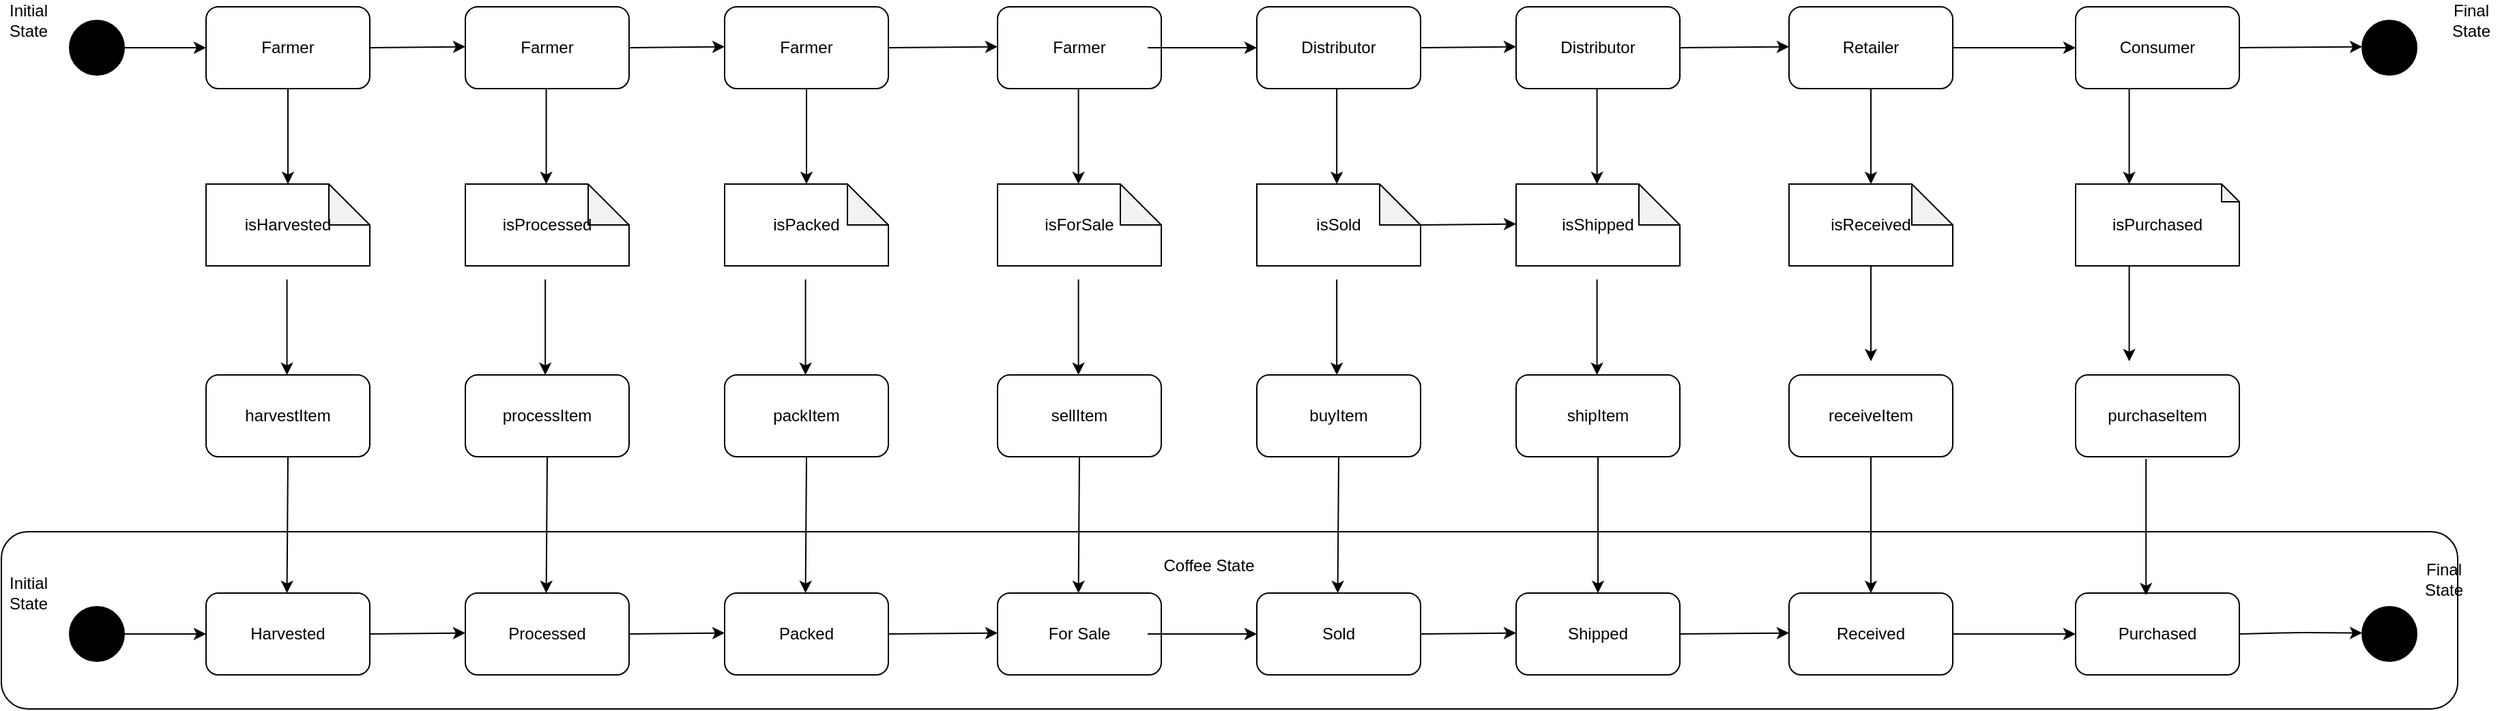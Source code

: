 <mxfile version="14.8.0" type="device"><diagram id="prtHgNgQTEPvFCAcTncT" name="Page-1"><mxGraphModel dx="2177" dy="641" grid="1" gridSize="10" guides="1" tooltips="1" connect="1" arrows="1" fold="1" page="1" pageScale="1" pageWidth="827" pageHeight="1169" math="0" shadow="0"><root><mxCell id="0"/><mxCell id="1" parent="0"/><mxCell id="mVaHT5BD9v0NEu1_duh8-1" value="Farmer" style="rounded=1;whiteSpace=wrap;html=1;" vertex="1" parent="1"><mxGeometry x="90" y="70" width="120" height="60" as="geometry"/></mxCell><mxCell id="mVaHT5BD9v0NEu1_duh8-3" value="Farmer" style="rounded=1;whiteSpace=wrap;html=1;" vertex="1" parent="1"><mxGeometry x="280" y="70" width="120" height="60" as="geometry"/></mxCell><mxCell id="mVaHT5BD9v0NEu1_duh8-4" value="Farmer" style="rounded=1;whiteSpace=wrap;html=1;" vertex="1" parent="1"><mxGeometry x="470" y="70" width="120" height="60" as="geometry"/></mxCell><mxCell id="mVaHT5BD9v0NEu1_duh8-5" value="Farmer" style="rounded=1;whiteSpace=wrap;html=1;" vertex="1" parent="1"><mxGeometry x="670" y="70" width="120" height="60" as="geometry"/></mxCell><mxCell id="mVaHT5BD9v0NEu1_duh8-6" value="Consumer" style="rounded=1;whiteSpace=wrap;html=1;" vertex="1" parent="1"><mxGeometry x="1460" y="70" width="120" height="60" as="geometry"/></mxCell><mxCell id="mVaHT5BD9v0NEu1_duh8-7" value="Retailer" style="rounded=1;whiteSpace=wrap;html=1;" vertex="1" parent="1"><mxGeometry x="1250" y="70" width="120" height="60" as="geometry"/></mxCell><mxCell id="mVaHT5BD9v0NEu1_duh8-8" value="Distributor" style="rounded=1;whiteSpace=wrap;html=1;" vertex="1" parent="1"><mxGeometry x="860" y="70" width="120" height="60" as="geometry"/></mxCell><mxCell id="mVaHT5BD9v0NEu1_duh8-9" value="Distributor" style="rounded=1;whiteSpace=wrap;html=1;" vertex="1" parent="1"><mxGeometry x="1050" y="70" width="120" height="60" as="geometry"/></mxCell><mxCell id="mVaHT5BD9v0NEu1_duh8-11" value="" style="ellipse;whiteSpace=wrap;html=1;aspect=fixed;fillColor=#000000;" vertex="1" parent="1"><mxGeometry x="-10" y="80" width="40" height="40" as="geometry"/></mxCell><mxCell id="mVaHT5BD9v0NEu1_duh8-13" value="" style="ellipse;whiteSpace=wrap;html=1;aspect=fixed;fillColor=#000000;" vertex="1" parent="1"><mxGeometry x="1670" y="80" width="40" height="40" as="geometry"/></mxCell><mxCell id="mVaHT5BD9v0NEu1_duh8-18" value="" style="endArrow=classic;html=1;exitX=1;exitY=0.5;exitDx=0;exitDy=0;entryX=0;entryY=0.5;entryDx=0;entryDy=0;" edge="1" parent="1" source="mVaHT5BD9v0NEu1_duh8-11" target="mVaHT5BD9v0NEu1_duh8-1"><mxGeometry width="50" height="50" relative="1" as="geometry"><mxPoint x="440" y="280" as="sourcePoint"/><mxPoint x="490" y="230" as="targetPoint"/></mxGeometry></mxCell><mxCell id="mVaHT5BD9v0NEu1_duh8-19" value="" style="endArrow=classic;html=1;exitX=1;exitY=0.5;exitDx=0;exitDy=0;entryX=0;entryY=0.5;entryDx=0;entryDy=0;" edge="1" parent="1" source="mVaHT5BD9v0NEu1_duh8-1"><mxGeometry width="50" height="50" relative="1" as="geometry"><mxPoint x="220.0" y="99.29" as="sourcePoint"/><mxPoint x="280" y="99.29" as="targetPoint"/></mxGeometry></mxCell><mxCell id="mVaHT5BD9v0NEu1_duh8-21" value="" style="endArrow=classic;html=1;exitX=1;exitY=0.5;exitDx=0;exitDy=0;entryX=0;entryY=0.5;entryDx=0;entryDy=0;" edge="1" parent="1"><mxGeometry width="50" height="50" relative="1" as="geometry"><mxPoint x="400" y="100" as="sourcePoint"/><mxPoint x="470" y="99.29" as="targetPoint"/></mxGeometry></mxCell><mxCell id="mVaHT5BD9v0NEu1_duh8-22" value="" style="endArrow=classic;html=1;exitX=1;exitY=0.5;exitDx=0;exitDy=0;entryX=0;entryY=0.5;entryDx=0;entryDy=0;" edge="1" parent="1" source="mVaHT5BD9v0NEu1_duh8-4"><mxGeometry width="50" height="50" relative="1" as="geometry"><mxPoint x="600" y="100" as="sourcePoint"/><mxPoint x="670" y="99.29" as="targetPoint"/></mxGeometry></mxCell><mxCell id="mVaHT5BD9v0NEu1_duh8-23" value="" style="endArrow=classic;html=1;exitX=1;exitY=0.5;exitDx=0;exitDy=0;entryX=0;entryY=0.5;entryDx=0;entryDy=0;" edge="1" parent="1" target="mVaHT5BD9v0NEu1_duh8-8"><mxGeometry width="50" height="50" relative="1" as="geometry"><mxPoint x="780" y="100" as="sourcePoint"/><mxPoint x="850" y="99.29" as="targetPoint"/></mxGeometry></mxCell><mxCell id="mVaHT5BD9v0NEu1_duh8-24" value="" style="endArrow=classic;html=1;exitX=1;exitY=0.5;exitDx=0;exitDy=0;entryX=0;entryY=0.5;entryDx=0;entryDy=0;" edge="1" parent="1"><mxGeometry width="50" height="50" relative="1" as="geometry"><mxPoint x="980" y="100" as="sourcePoint"/><mxPoint x="1050" y="99.29" as="targetPoint"/></mxGeometry></mxCell><mxCell id="mVaHT5BD9v0NEu1_duh8-26" value="" style="endArrow=classic;html=1;exitX=1;exitY=0.5;exitDx=0;exitDy=0;entryX=0;entryY=0.5;entryDx=0;entryDy=0;" edge="1" parent="1" source="mVaHT5BD9v0NEu1_duh8-9"><mxGeometry width="50" height="50" relative="1" as="geometry"><mxPoint x="1180" y="100" as="sourcePoint"/><mxPoint x="1250" y="99.29" as="targetPoint"/></mxGeometry></mxCell><mxCell id="mVaHT5BD9v0NEu1_duh8-27" value="" style="endArrow=classic;html=1;exitX=1;exitY=0.5;exitDx=0;exitDy=0;entryX=0;entryY=0.5;entryDx=0;entryDy=0;" edge="1" parent="1" source="mVaHT5BD9v0NEu1_duh8-7" target="mVaHT5BD9v0NEu1_duh8-6"><mxGeometry width="50" height="50" relative="1" as="geometry"><mxPoint x="1380" y="100" as="sourcePoint"/><mxPoint x="1450" y="99.29" as="targetPoint"/></mxGeometry></mxCell><mxCell id="mVaHT5BD9v0NEu1_duh8-28" value="" style="endArrow=classic;html=1;exitX=1;exitY=0.5;exitDx=0;exitDy=0;entryX=0;entryY=0.5;entryDx=0;entryDy=0;" edge="1" parent="1" source="mVaHT5BD9v0NEu1_duh8-6"><mxGeometry width="50" height="50" relative="1" as="geometry"><mxPoint x="1600" y="100" as="sourcePoint"/><mxPoint x="1670" y="99.29" as="targetPoint"/></mxGeometry></mxCell><mxCell id="mVaHT5BD9v0NEu1_duh8-43" value="" style="endArrow=classic;html=1;exitX=1;exitY=0.5;exitDx=0;exitDy=0;entryX=0;entryY=0.5;entryDx=0;entryDy=0;" edge="1" parent="1"><mxGeometry width="50" height="50" relative="1" as="geometry"><mxPoint x="980.0" y="230" as="sourcePoint"/><mxPoint x="1050.0" y="229.29" as="targetPoint"/></mxGeometry></mxCell><mxCell id="mVaHT5BD9v0NEu1_duh8-46" value="harvestItem" style="rounded=1;whiteSpace=wrap;html=1;" vertex="1" parent="1"><mxGeometry x="90" y="340" width="120" height="60" as="geometry"/></mxCell><mxCell id="mVaHT5BD9v0NEu1_duh8-47" value="processItem" style="rounded=1;whiteSpace=wrap;html=1;" vertex="1" parent="1"><mxGeometry x="280" y="340" width="120" height="60" as="geometry"/></mxCell><mxCell id="mVaHT5BD9v0NEu1_duh8-48" value="packItem" style="rounded=1;whiteSpace=wrap;html=1;" vertex="1" parent="1"><mxGeometry x="470" y="340" width="120" height="60" as="geometry"/></mxCell><mxCell id="mVaHT5BD9v0NEu1_duh8-49" value="sellItem" style="rounded=1;whiteSpace=wrap;html=1;" vertex="1" parent="1"><mxGeometry x="670" y="340" width="120" height="60" as="geometry"/></mxCell><mxCell id="mVaHT5BD9v0NEu1_duh8-50" value="purchaseItem" style="rounded=1;whiteSpace=wrap;html=1;" vertex="1" parent="1"><mxGeometry x="1460" y="340" width="120" height="60" as="geometry"/></mxCell><mxCell id="mVaHT5BD9v0NEu1_duh8-51" value="receiveItem" style="rounded=1;whiteSpace=wrap;html=1;" vertex="1" parent="1"><mxGeometry x="1250" y="340" width="120" height="60" as="geometry"/></mxCell><mxCell id="mVaHT5BD9v0NEu1_duh8-52" value="buyItem" style="rounded=1;whiteSpace=wrap;html=1;" vertex="1" parent="1"><mxGeometry x="860" y="340" width="120" height="60" as="geometry"/></mxCell><mxCell id="mVaHT5BD9v0NEu1_duh8-53" value="shipItem" style="rounded=1;whiteSpace=wrap;html=1;" vertex="1" parent="1"><mxGeometry x="1050" y="340" width="120" height="60" as="geometry"/></mxCell><mxCell id="mVaHT5BD9v0NEu1_duh8-61" value="Harvested" style="rounded=1;whiteSpace=wrap;html=1;" vertex="1" parent="1"><mxGeometry x="90" y="500" width="120" height="60" as="geometry"/></mxCell><mxCell id="mVaHT5BD9v0NEu1_duh8-62" value="Processed" style="rounded=1;whiteSpace=wrap;html=1;" vertex="1" parent="1"><mxGeometry x="280" y="500" width="120" height="60" as="geometry"/></mxCell><mxCell id="mVaHT5BD9v0NEu1_duh8-63" value="Packed" style="rounded=1;whiteSpace=wrap;html=1;" vertex="1" parent="1"><mxGeometry x="470" y="500" width="120" height="60" as="geometry"/></mxCell><mxCell id="mVaHT5BD9v0NEu1_duh8-64" value="For Sale" style="rounded=1;whiteSpace=wrap;html=1;" vertex="1" parent="1"><mxGeometry x="670" y="500" width="120" height="60" as="geometry"/></mxCell><mxCell id="mVaHT5BD9v0NEu1_duh8-65" value="Purchased" style="rounded=1;whiteSpace=wrap;html=1;" vertex="1" parent="1"><mxGeometry x="1460" y="500" width="120" height="60" as="geometry"/></mxCell><mxCell id="mVaHT5BD9v0NEu1_duh8-66" value="Received" style="rounded=1;whiteSpace=wrap;html=1;" vertex="1" parent="1"><mxGeometry x="1250" y="500" width="120" height="60" as="geometry"/></mxCell><mxCell id="mVaHT5BD9v0NEu1_duh8-67" value="Sold" style="rounded=1;whiteSpace=wrap;html=1;" vertex="1" parent="1"><mxGeometry x="860" y="500" width="120" height="60" as="geometry"/></mxCell><mxCell id="mVaHT5BD9v0NEu1_duh8-68" value="Shipped" style="rounded=1;whiteSpace=wrap;html=1;" vertex="1" parent="1"><mxGeometry x="1050" y="500" width="120" height="60" as="geometry"/></mxCell><mxCell id="mVaHT5BD9v0NEu1_duh8-69" value="" style="endArrow=classic;html=1;exitX=1;exitY=0.5;exitDx=0;exitDy=0;entryX=0;entryY=0.5;entryDx=0;entryDy=0;" edge="1" parent="1" source="mVaHT5BD9v0NEu1_duh8-61"><mxGeometry width="50" height="50" relative="1" as="geometry"><mxPoint x="220.0" y="529.29" as="sourcePoint"/><mxPoint x="280" y="529.29" as="targetPoint"/></mxGeometry></mxCell><mxCell id="mVaHT5BD9v0NEu1_duh8-70" value="" style="endArrow=classic;html=1;exitX=1;exitY=0.5;exitDx=0;exitDy=0;entryX=0;entryY=0.5;entryDx=0;entryDy=0;" edge="1" parent="1"><mxGeometry width="50" height="50" relative="1" as="geometry"><mxPoint x="400" y="530" as="sourcePoint"/><mxPoint x="470" y="529.29" as="targetPoint"/></mxGeometry></mxCell><mxCell id="mVaHT5BD9v0NEu1_duh8-71" value="" style="endArrow=classic;html=1;exitX=1;exitY=0.5;exitDx=0;exitDy=0;entryX=0;entryY=0.5;entryDx=0;entryDy=0;" edge="1" parent="1" source="mVaHT5BD9v0NEu1_duh8-63"><mxGeometry width="50" height="50" relative="1" as="geometry"><mxPoint x="600" y="530" as="sourcePoint"/><mxPoint x="670" y="529.29" as="targetPoint"/></mxGeometry></mxCell><mxCell id="mVaHT5BD9v0NEu1_duh8-72" value="" style="endArrow=classic;html=1;exitX=1;exitY=0.5;exitDx=0;exitDy=0;entryX=0;entryY=0.5;entryDx=0;entryDy=0;" edge="1" parent="1" target="mVaHT5BD9v0NEu1_duh8-67"><mxGeometry width="50" height="50" relative="1" as="geometry"><mxPoint x="780.0" y="530" as="sourcePoint"/><mxPoint x="850" y="529.29" as="targetPoint"/></mxGeometry></mxCell><mxCell id="mVaHT5BD9v0NEu1_duh8-73" value="" style="endArrow=classic;html=1;exitX=1;exitY=0.5;exitDx=0;exitDy=0;entryX=0;entryY=0.5;entryDx=0;entryDy=0;" edge="1" parent="1"><mxGeometry width="50" height="50" relative="1" as="geometry"><mxPoint x="980.0" y="530" as="sourcePoint"/><mxPoint x="1050.0" y="529.29" as="targetPoint"/></mxGeometry></mxCell><mxCell id="mVaHT5BD9v0NEu1_duh8-74" value="" style="endArrow=classic;html=1;exitX=1;exitY=0.5;exitDx=0;exitDy=0;entryX=0;entryY=0.5;entryDx=0;entryDy=0;" edge="1" parent="1" source="mVaHT5BD9v0NEu1_duh8-68"><mxGeometry width="50" height="50" relative="1" as="geometry"><mxPoint x="1180" y="530" as="sourcePoint"/><mxPoint x="1250.0" y="529.29" as="targetPoint"/></mxGeometry></mxCell><mxCell id="mVaHT5BD9v0NEu1_duh8-75" value="" style="endArrow=classic;html=1;exitX=1;exitY=0.5;exitDx=0;exitDy=0;entryX=0;entryY=0.5;entryDx=0;entryDy=0;" edge="1" parent="1" source="mVaHT5BD9v0NEu1_duh8-66" target="mVaHT5BD9v0NEu1_duh8-65"><mxGeometry width="50" height="50" relative="1" as="geometry"><mxPoint x="1380" y="530" as="sourcePoint"/><mxPoint x="1450" y="529.29" as="targetPoint"/></mxGeometry></mxCell><mxCell id="mVaHT5BD9v0NEu1_duh8-76" value="isHarvested" style="shape=note;whiteSpace=wrap;html=1;backgroundOutline=1;darkOpacity=0.05;fillColor=#FFFFFF;" vertex="1" parent="1"><mxGeometry x="90" y="200" width="120" height="60" as="geometry"/></mxCell><mxCell id="mVaHT5BD9v0NEu1_duh8-77" value="isProcessed" style="shape=note;whiteSpace=wrap;html=1;backgroundOutline=1;darkOpacity=0.05;fillColor=#FFFFFF;" vertex="1" parent="1"><mxGeometry x="280" y="200" width="120" height="60" as="geometry"/></mxCell><mxCell id="mVaHT5BD9v0NEu1_duh8-78" value="isPacked" style="shape=note;whiteSpace=wrap;html=1;backgroundOutline=1;darkOpacity=0.05;fillColor=#FFFFFF;" vertex="1" parent="1"><mxGeometry x="470" y="200" width="120" height="60" as="geometry"/></mxCell><mxCell id="mVaHT5BD9v0NEu1_duh8-79" value="isForSale" style="shape=note;whiteSpace=wrap;html=1;backgroundOutline=1;darkOpacity=0.05;fillColor=#FFFFFF;" vertex="1" parent="1"><mxGeometry x="670" y="200" width="120" height="60" as="geometry"/></mxCell><mxCell id="mVaHT5BD9v0NEu1_duh8-80" value="isSold" style="shape=note;whiteSpace=wrap;html=1;backgroundOutline=1;darkOpacity=0.05;fillColor=#FFFFFF;" vertex="1" parent="1"><mxGeometry x="860" y="200" width="120" height="60" as="geometry"/></mxCell><mxCell id="mVaHT5BD9v0NEu1_duh8-81" value="isShipped" style="shape=note;whiteSpace=wrap;html=1;backgroundOutline=1;darkOpacity=0.05;fillColor=#FFFFFF;" vertex="1" parent="1"><mxGeometry x="1050" y="200" width="120" height="60" as="geometry"/></mxCell><mxCell id="mVaHT5BD9v0NEu1_duh8-82" value="isReceived" style="shape=note;whiteSpace=wrap;html=1;backgroundOutline=1;darkOpacity=0.05;fillColor=#FFFFFF;" vertex="1" parent="1"><mxGeometry x="1250" y="200" width="120" height="60" as="geometry"/></mxCell><mxCell id="mVaHT5BD9v0NEu1_duh8-83" value="isPurchased" style="shape=note;whiteSpace=wrap;html=1;backgroundOutline=1;darkOpacity=0.05;fillColor=#FFFFFF;size=13;" vertex="1" parent="1"><mxGeometry x="1460" y="200" width="120" height="60" as="geometry"/></mxCell><mxCell id="mVaHT5BD9v0NEu1_duh8-86" value="Initial State" style="text;html=1;strokeColor=none;fillColor=none;align=center;verticalAlign=middle;whiteSpace=wrap;rounded=0;" vertex="1" parent="1"><mxGeometry x="-60" y="70" width="40" height="20" as="geometry"/></mxCell><mxCell id="mVaHT5BD9v0NEu1_duh8-87" value="" style="rounded=1;whiteSpace=wrap;html=1;fillColor=none;" vertex="1" parent="1"><mxGeometry x="-60" y="455" width="1800" height="130" as="geometry"/></mxCell><mxCell id="mVaHT5BD9v0NEu1_duh8-88" value="" style="ellipse;whiteSpace=wrap;html=1;aspect=fixed;fillColor=#000000;" vertex="1" parent="1"><mxGeometry x="-10" y="510" width="40" height="40" as="geometry"/></mxCell><mxCell id="mVaHT5BD9v0NEu1_duh8-89" value="" style="endArrow=classic;html=1;exitX=1;exitY=0.5;exitDx=0;exitDy=0;entryX=0;entryY=0.5;entryDx=0;entryDy=0;" edge="1" parent="1" source="mVaHT5BD9v0NEu1_duh8-88"><mxGeometry width="50" height="50" relative="1" as="geometry"><mxPoint x="440" y="710" as="sourcePoint"/><mxPoint x="90" y="530" as="targetPoint"/></mxGeometry></mxCell><mxCell id="mVaHT5BD9v0NEu1_duh8-90" value="" style="ellipse;whiteSpace=wrap;html=1;aspect=fixed;fillColor=#000000;" vertex="1" parent="1"><mxGeometry x="1670" y="510" width="40" height="40" as="geometry"/></mxCell><mxCell id="mVaHT5BD9v0NEu1_duh8-91" value="" style="endArrow=classic;html=1;exitX=1;exitY=0.5;exitDx=0;exitDy=0;entryX=0;entryY=0.5;entryDx=0;entryDy=0;" edge="1" parent="1"><mxGeometry width="50" height="50" relative="1" as="geometry"><mxPoint x="1580.0" y="530" as="sourcePoint"/><mxPoint x="1670.0" y="529.29" as="targetPoint"/><Array as="points"><mxPoint x="1620" y="529"/></Array></mxGeometry></mxCell><mxCell id="mVaHT5BD9v0NEu1_duh8-92" value="Initial State" style="text;html=1;strokeColor=none;fillColor=none;align=center;verticalAlign=middle;whiteSpace=wrap;rounded=0;" vertex="1" parent="1"><mxGeometry x="-60" y="490" width="40" height="20" as="geometry"/></mxCell><mxCell id="mVaHT5BD9v0NEu1_duh8-93" value="Final State" style="text;html=1;strokeColor=none;fillColor=none;align=center;verticalAlign=middle;whiteSpace=wrap;rounded=0;" vertex="1" parent="1"><mxGeometry x="1730" y="70" width="40" height="20" as="geometry"/></mxCell><mxCell id="mVaHT5BD9v0NEu1_duh8-94" value="Final State" style="text;html=1;strokeColor=none;fillColor=none;align=center;verticalAlign=middle;whiteSpace=wrap;rounded=0;" vertex="1" parent="1"><mxGeometry x="1710" y="480" width="40" height="20" as="geometry"/></mxCell><mxCell id="mVaHT5BD9v0NEu1_duh8-95" value="Coffee State" style="text;html=1;strokeColor=none;fillColor=none;align=center;verticalAlign=middle;whiteSpace=wrap;rounded=0;" vertex="1" parent="1"><mxGeometry x="780" y="470" width="90" height="20" as="geometry"/></mxCell><mxCell id="mVaHT5BD9v0NEu1_duh8-97" value="" style="endArrow=classic;html=1;exitX=0.5;exitY=1;exitDx=0;exitDy=0;entryX=0.5;entryY=0;entryDx=0;entryDy=0;entryPerimeter=0;" edge="1" parent="1" source="mVaHT5BD9v0NEu1_duh8-1" target="mVaHT5BD9v0NEu1_duh8-76"><mxGeometry width="50" height="50" relative="1" as="geometry"><mxPoint x="220" y="110" as="sourcePoint"/><mxPoint x="290" y="109.29" as="targetPoint"/></mxGeometry></mxCell><mxCell id="mVaHT5BD9v0NEu1_duh8-98" value="" style="endArrow=classic;html=1;exitX=0.5;exitY=1;exitDx=0;exitDy=0;entryX=0.5;entryY=0;entryDx=0;entryDy=0;entryPerimeter=0;" edge="1" parent="1"><mxGeometry width="50" height="50" relative="1" as="geometry"><mxPoint x="339.29" y="130" as="sourcePoint"/><mxPoint x="339.29" y="200" as="targetPoint"/></mxGeometry></mxCell><mxCell id="mVaHT5BD9v0NEu1_duh8-99" value="" style="endArrow=classic;html=1;exitX=0.5;exitY=1;exitDx=0;exitDy=0;entryX=0.5;entryY=0;entryDx=0;entryDy=0;entryPerimeter=0;" edge="1" parent="1"><mxGeometry width="50" height="50" relative="1" as="geometry"><mxPoint x="530" y="130" as="sourcePoint"/><mxPoint x="530" y="200" as="targetPoint"/></mxGeometry></mxCell><mxCell id="mVaHT5BD9v0NEu1_duh8-101" value="" style="endArrow=classic;html=1;exitX=0.5;exitY=1;exitDx=0;exitDy=0;entryX=0.5;entryY=0;entryDx=0;entryDy=0;entryPerimeter=0;" edge="1" parent="1"><mxGeometry width="50" height="50" relative="1" as="geometry"><mxPoint x="729.29" y="130" as="sourcePoint"/><mxPoint x="729.29" y="200" as="targetPoint"/></mxGeometry></mxCell><mxCell id="mVaHT5BD9v0NEu1_duh8-102" value="" style="endArrow=classic;html=1;exitX=0.5;exitY=1;exitDx=0;exitDy=0;entryX=0.5;entryY=0;entryDx=0;entryDy=0;entryPerimeter=0;" edge="1" parent="1"><mxGeometry width="50" height="50" relative="1" as="geometry"><mxPoint x="918.58" y="130" as="sourcePoint"/><mxPoint x="918.58" y="200" as="targetPoint"/></mxGeometry></mxCell><mxCell id="mVaHT5BD9v0NEu1_duh8-103" value="" style="endArrow=classic;html=1;exitX=0.5;exitY=1;exitDx=0;exitDy=0;entryX=0.5;entryY=0;entryDx=0;entryDy=0;entryPerimeter=0;" edge="1" parent="1"><mxGeometry width="50" height="50" relative="1" as="geometry"><mxPoint x="1109.29" y="130" as="sourcePoint"/><mxPoint x="1109.29" y="200" as="targetPoint"/></mxGeometry></mxCell><mxCell id="mVaHT5BD9v0NEu1_duh8-104" value="" style="endArrow=classic;html=1;exitX=0.5;exitY=1;exitDx=0;exitDy=0;entryX=0.5;entryY=0;entryDx=0;entryDy=0;entryPerimeter=0;" edge="1" parent="1"><mxGeometry width="50" height="50" relative="1" as="geometry"><mxPoint x="1310" y="130" as="sourcePoint"/><mxPoint x="1310" y="200" as="targetPoint"/></mxGeometry></mxCell><mxCell id="mVaHT5BD9v0NEu1_duh8-105" value="" style="endArrow=classic;html=1;exitX=0.5;exitY=1;exitDx=0;exitDy=0;entryX=0.5;entryY=0;entryDx=0;entryDy=0;entryPerimeter=0;" edge="1" parent="1"><mxGeometry width="50" height="50" relative="1" as="geometry"><mxPoint x="1499.29" y="130" as="sourcePoint"/><mxPoint x="1499.29" y="200" as="targetPoint"/></mxGeometry></mxCell><mxCell id="mVaHT5BD9v0NEu1_duh8-107" value="" style="endArrow=classic;html=1;exitX=0.5;exitY=1;exitDx=0;exitDy=0;entryX=0.5;entryY=0;entryDx=0;entryDy=0;entryPerimeter=0;" edge="1" parent="1"><mxGeometry width="50" height="50" relative="1" as="geometry"><mxPoint x="149.29" y="270" as="sourcePoint"/><mxPoint x="149.29" y="340" as="targetPoint"/></mxGeometry></mxCell><mxCell id="mVaHT5BD9v0NEu1_duh8-108" value="" style="endArrow=classic;html=1;exitX=0.5;exitY=1;exitDx=0;exitDy=0;entryX=0.5;entryY=0;entryDx=0;entryDy=0;entryPerimeter=0;" edge="1" parent="1"><mxGeometry width="50" height="50" relative="1" as="geometry"><mxPoint x="338.58" y="270" as="sourcePoint"/><mxPoint x="338.58" y="340" as="targetPoint"/></mxGeometry></mxCell><mxCell id="mVaHT5BD9v0NEu1_duh8-109" value="" style="endArrow=classic;html=1;exitX=0.5;exitY=1;exitDx=0;exitDy=0;entryX=0.5;entryY=0;entryDx=0;entryDy=0;entryPerimeter=0;" edge="1" parent="1"><mxGeometry width="50" height="50" relative="1" as="geometry"><mxPoint x="529.29" y="270" as="sourcePoint"/><mxPoint x="529.29" y="340" as="targetPoint"/></mxGeometry></mxCell><mxCell id="mVaHT5BD9v0NEu1_duh8-110" value="" style="endArrow=classic;html=1;exitX=0.5;exitY=1;exitDx=0;exitDy=0;entryX=0.5;entryY=0;entryDx=0;entryDy=0;entryPerimeter=0;" edge="1" parent="1" source="mVaHT5BD9v0NEu1_duh8-46"><mxGeometry width="50" height="50" relative="1" as="geometry"><mxPoint x="149.29" y="430" as="sourcePoint"/><mxPoint x="149.29" y="500" as="targetPoint"/></mxGeometry></mxCell><mxCell id="mVaHT5BD9v0NEu1_duh8-111" value="" style="endArrow=classic;html=1;exitX=0.5;exitY=1;exitDx=0;exitDy=0;entryX=0.5;entryY=0;entryDx=0;entryDy=0;entryPerimeter=0;" edge="1" parent="1" source="mVaHT5BD9v0NEu1_duh8-47"><mxGeometry width="50" height="50" relative="1" as="geometry"><mxPoint x="339.29" y="430" as="sourcePoint"/><mxPoint x="339.29" y="500" as="targetPoint"/></mxGeometry></mxCell><mxCell id="mVaHT5BD9v0NEu1_duh8-112" value="" style="endArrow=classic;html=1;exitX=0.5;exitY=1;exitDx=0;exitDy=0;entryX=0.5;entryY=0;entryDx=0;entryDy=0;entryPerimeter=0;" edge="1" parent="1" source="mVaHT5BD9v0NEu1_duh8-48"><mxGeometry width="50" height="50" relative="1" as="geometry"><mxPoint x="529.29" y="430" as="sourcePoint"/><mxPoint x="529.29" y="500" as="targetPoint"/></mxGeometry></mxCell><mxCell id="mVaHT5BD9v0NEu1_duh8-116" value="" style="endArrow=classic;html=1;exitX=0.5;exitY=1;exitDx=0;exitDy=0;entryX=0.5;entryY=0;entryDx=0;entryDy=0;entryPerimeter=0;" edge="1" parent="1"><mxGeometry width="50" height="50" relative="1" as="geometry"><mxPoint x="729.29" y="270" as="sourcePoint"/><mxPoint x="729.29" y="340" as="targetPoint"/></mxGeometry></mxCell><mxCell id="mVaHT5BD9v0NEu1_duh8-117" value="" style="endArrow=classic;html=1;exitX=0.5;exitY=1;exitDx=0;exitDy=0;entryX=0.5;entryY=0;entryDx=0;entryDy=0;entryPerimeter=0;" edge="1" parent="1"><mxGeometry width="50" height="50" relative="1" as="geometry"><mxPoint x="918.58" y="270" as="sourcePoint"/><mxPoint x="918.58" y="340" as="targetPoint"/></mxGeometry></mxCell><mxCell id="mVaHT5BD9v0NEu1_duh8-118" value="" style="endArrow=classic;html=1;exitX=0.5;exitY=1;exitDx=0;exitDy=0;entryX=0.5;entryY=0;entryDx=0;entryDy=0;entryPerimeter=0;" edge="1" parent="1"><mxGeometry width="50" height="50" relative="1" as="geometry"><mxPoint x="1109.29" y="270" as="sourcePoint"/><mxPoint x="1109.29" y="340" as="targetPoint"/></mxGeometry></mxCell><mxCell id="mVaHT5BD9v0NEu1_duh8-119" value="" style="endArrow=classic;html=1;exitX=0.5;exitY=1;exitDx=0;exitDy=0;entryX=0.5;entryY=0;entryDx=0;entryDy=0;entryPerimeter=0;" edge="1" parent="1" source="mVaHT5BD9v0NEu1_duh8-49"><mxGeometry width="50" height="50" relative="1" as="geometry"><mxPoint x="729.29" y="430" as="sourcePoint"/><mxPoint x="729.29" y="500" as="targetPoint"/></mxGeometry></mxCell><mxCell id="mVaHT5BD9v0NEu1_duh8-120" value="" style="endArrow=classic;html=1;exitX=0.5;exitY=1;exitDx=0;exitDy=0;entryX=0.5;entryY=0;entryDx=0;entryDy=0;entryPerimeter=0;" edge="1" parent="1" source="mVaHT5BD9v0NEu1_duh8-52"><mxGeometry width="50" height="50" relative="1" as="geometry"><mxPoint x="919.29" y="430" as="sourcePoint"/><mxPoint x="919.29" y="500" as="targetPoint"/></mxGeometry></mxCell><mxCell id="mVaHT5BD9v0NEu1_duh8-121" value="" style="endArrow=classic;html=1;exitX=0.5;exitY=1;exitDx=0;exitDy=0;entryX=0.5;entryY=0;entryDx=0;entryDy=0;" edge="1" parent="1" source="mVaHT5BD9v0NEu1_duh8-53" target="mVaHT5BD9v0NEu1_duh8-68"><mxGeometry width="50" height="50" relative="1" as="geometry"><mxPoint x="1109.29" y="410" as="sourcePoint"/><mxPoint x="1109.29" y="480" as="targetPoint"/></mxGeometry></mxCell><mxCell id="mVaHT5BD9v0NEu1_duh8-122" value="" style="endArrow=classic;html=1;exitX=0.5;exitY=1;exitDx=0;exitDy=0;entryX=0.5;entryY=0;entryDx=0;entryDy=0;entryPerimeter=0;" edge="1" parent="1"><mxGeometry width="50" height="50" relative="1" as="geometry"><mxPoint x="1310" y="260" as="sourcePoint"/><mxPoint x="1310" y="330" as="targetPoint"/></mxGeometry></mxCell><mxCell id="mVaHT5BD9v0NEu1_duh8-123" value="" style="endArrow=classic;html=1;exitX=0.5;exitY=1;exitDx=0;exitDy=0;entryX=0.5;entryY=0;entryDx=0;entryDy=0;entryPerimeter=0;" edge="1" parent="1"><mxGeometry width="50" height="50" relative="1" as="geometry"><mxPoint x="1499.29" y="260" as="sourcePoint"/><mxPoint x="1499.29" y="330" as="targetPoint"/></mxGeometry></mxCell><mxCell id="mVaHT5BD9v0NEu1_duh8-124" value="" style="endArrow=classic;html=1;exitX=0.5;exitY=1;exitDx=0;exitDy=0;entryX=0.5;entryY=0;entryDx=0;entryDy=0;" edge="1" parent="1" source="mVaHT5BD9v0NEu1_duh8-51" target="mVaHT5BD9v0NEu1_duh8-66"><mxGeometry width="50" height="50" relative="1" as="geometry"><mxPoint x="1309.29" y="420" as="sourcePoint"/><mxPoint x="1309.29" y="490" as="targetPoint"/></mxGeometry></mxCell><mxCell id="mVaHT5BD9v0NEu1_duh8-125" value="" style="endArrow=classic;html=1;exitX=0.43;exitY=1.026;exitDx=0;exitDy=0;entryX=0.43;entryY=0.026;entryDx=0;entryDy=0;entryPerimeter=0;exitPerimeter=0;" edge="1" parent="1" source="mVaHT5BD9v0NEu1_duh8-50" target="mVaHT5BD9v0NEu1_duh8-65"><mxGeometry width="50" height="50" relative="1" as="geometry"><mxPoint x="1510" y="410" as="sourcePoint"/><mxPoint x="1510" y="480" as="targetPoint"/></mxGeometry></mxCell></root></mxGraphModel></diagram></mxfile>